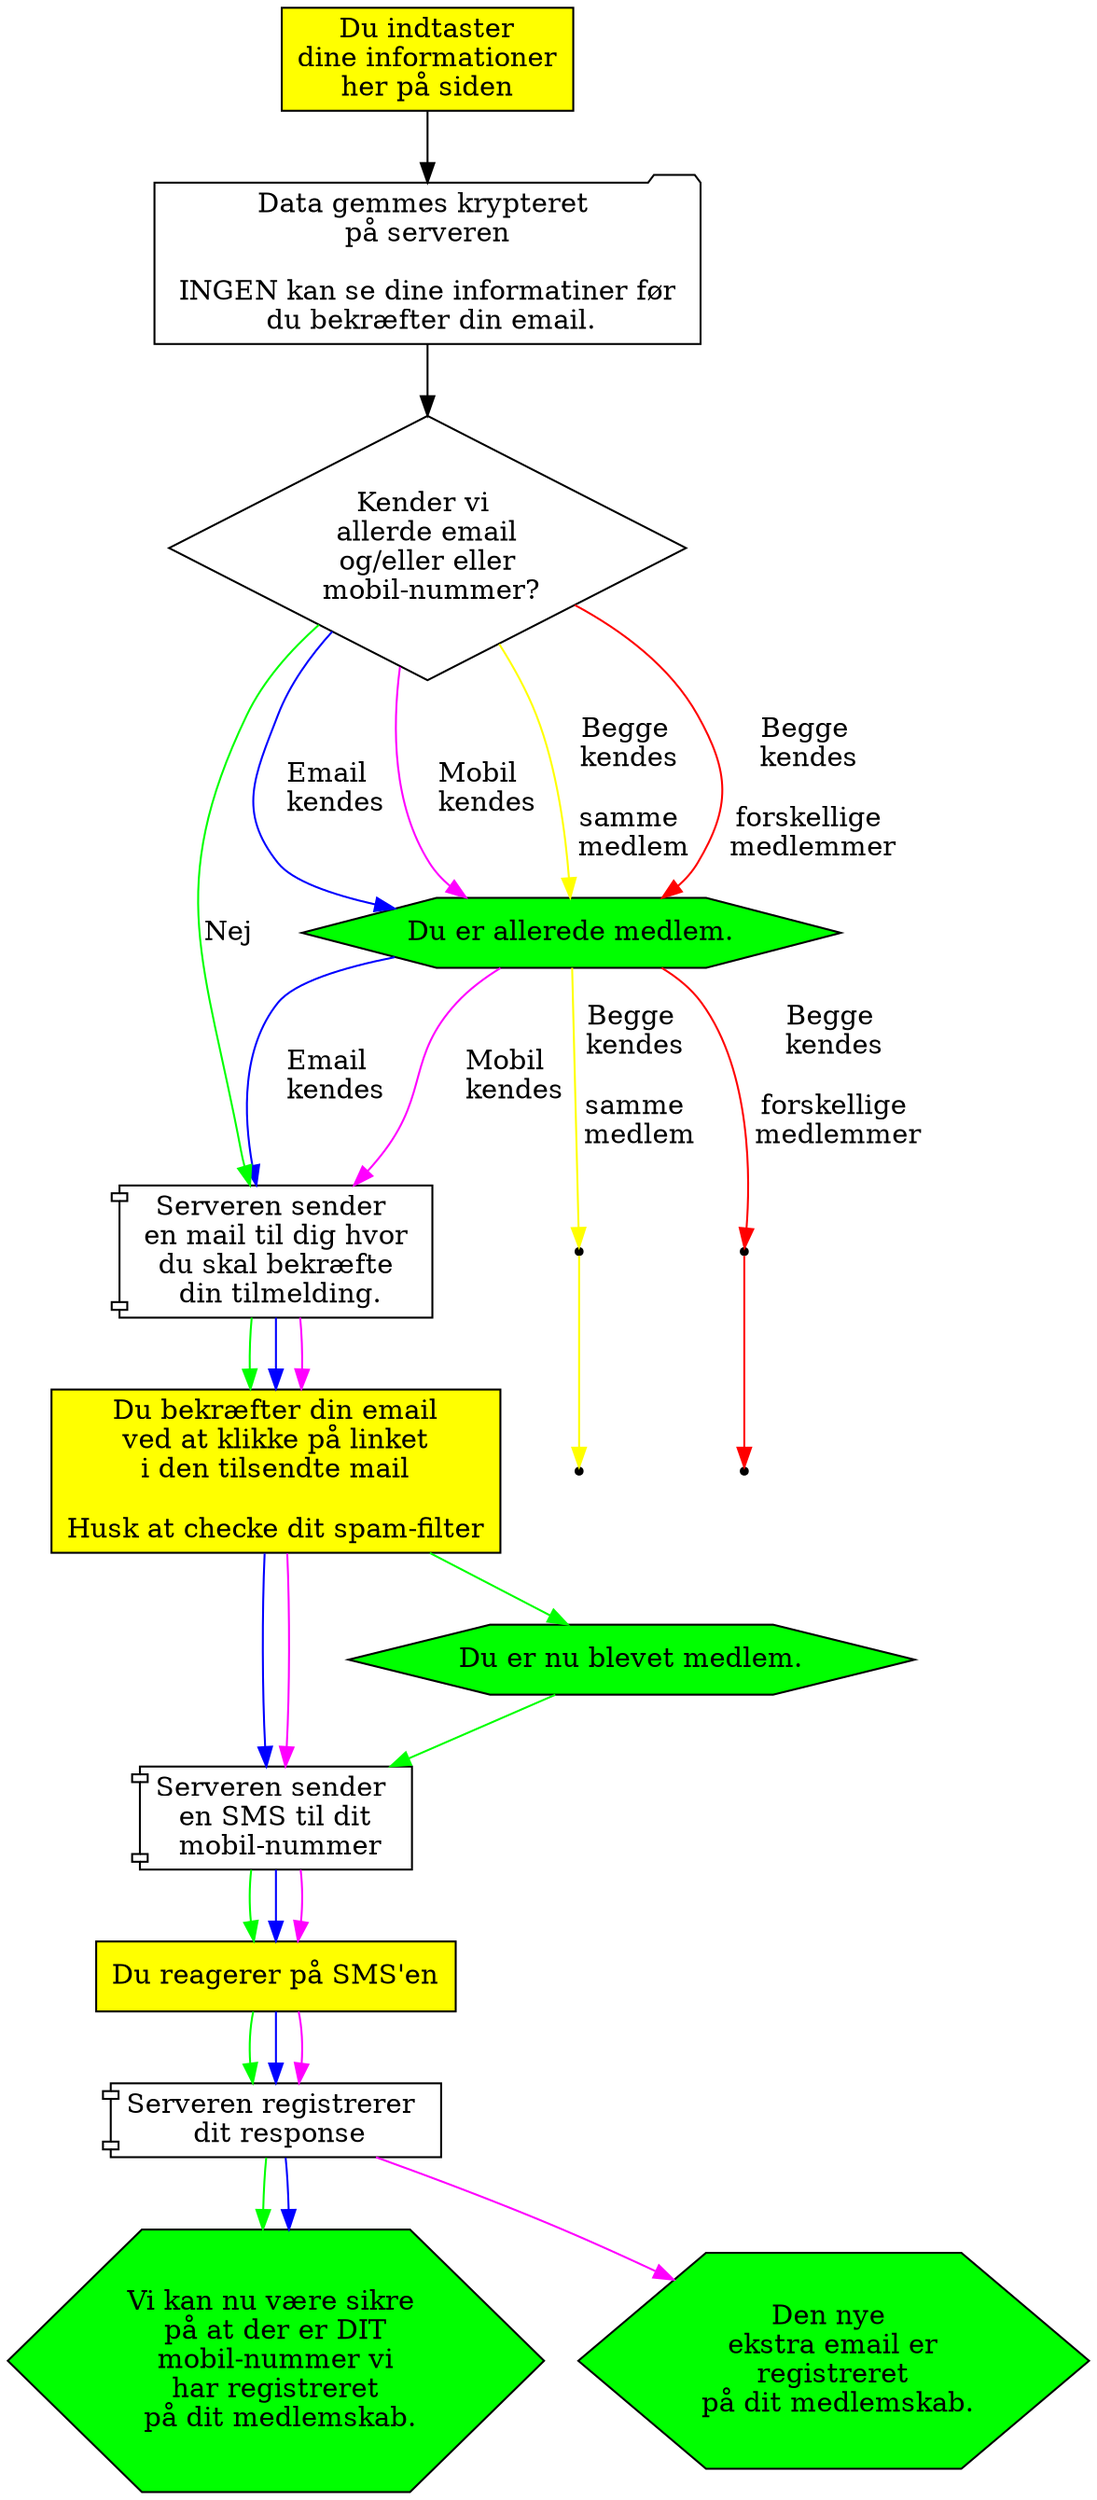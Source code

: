 digraph indmeldelse {
  { # Dine handlinger
    node [ shape=box style=filled fillcolor=yellow ];
    indtast         [label="Du indtaster\ndine informationer\nher på siden"];
    confirm_email   [label="Du bekræfter din email\nved at klikke på linket\ni den tilsendte mail\n\nHusk at checke dit spam-filter"];
    confirm_sms     [label="Du reagerer på SMS'en"];
  }
  send_tilmelding        [shape=folder label="Data gemmes krypteret \n på serveren \n \n INGEN kan se dine informatiner før \n du bekræfter din email."];
  { # Server-aktiviteter
    node [shape=component];
    server_sender_email [label="Serveren sender \n en mail til dig hvor \n du skal bekræfte \n din tilmelding."];
    server_sender_sms   [label="Serveren sender \n en SMS til dit \n mobil-nummer"];
    sms_confirmed       [label="Serveren registrerer \n dit response"];
  }
  { # Results
    node [shape=hexagon   style=filled fillcolor=green ];
    du_biver_medlem        [label="Du er nu blevet medlem."];
    allerede_medlem        [label="Du er allerede medlem."];
    mobile_ok              [label="Vi kan nu være sikre \n på at der er DIT \n mobil-nummer vi \n har registreret \n på dit medlemskab."]; 
    email_added            [label="Den nye \n ekstra email er \n registreret \n på dit medlemskab." ];
  }
  { # Valg
    node [shape=diamond];
    findes_allerede        [label="Kender vi \n allerde email \n og/eller eller \n mobil-nummer?"];
  }

  node [shape=point];

  indtast -> send_tilmelding -> findes_allerede;
  {
    edge [color=green];
                                findes_allerede ->                    server_sender_email [label="Nej"];
                                                                      server_sender_email -> confirm_email -> du_biver_medlem -> server_sender_sms -> confirm_sms -> sms_confirmed  -> mobile_ok;
  }
  {
    edge [color=blue];
                                findes_allerede -> allerede_medlem -> server_sender_email [label="Email \n kendes"];
                                                                      server_sender_email -> confirm_email ->                    server_sender_sms -> confirm_sms -> sms_confirmed -> mobile_ok;
  }
  {
    edge [color=magenta];
                                findes_allerede -> allerede_medlem -> server_sender_email [label="Mobil \n kendes"];
                                                                      server_sender_email -> confirm_email ->                    server_sender_sms -> confirm_sms -> sms_confirmed -> email_added;
  }
  {
    edge [color=yellow];
                                findes_allerede-> allerede_medlem -> samme_member         [label="Begge \n kendes \n\n samme \n medlem"];
                                                                     samme_member         -> already_member_email;
  }
  {
    edge [color=red];
                                findes_allerede-> allerede_medlem -> different_members    [label="Begge \n kendes \n\n forskellige \n medlemmer"];
                                                                     different_members    -> diffierent_members_email;
  }
}
